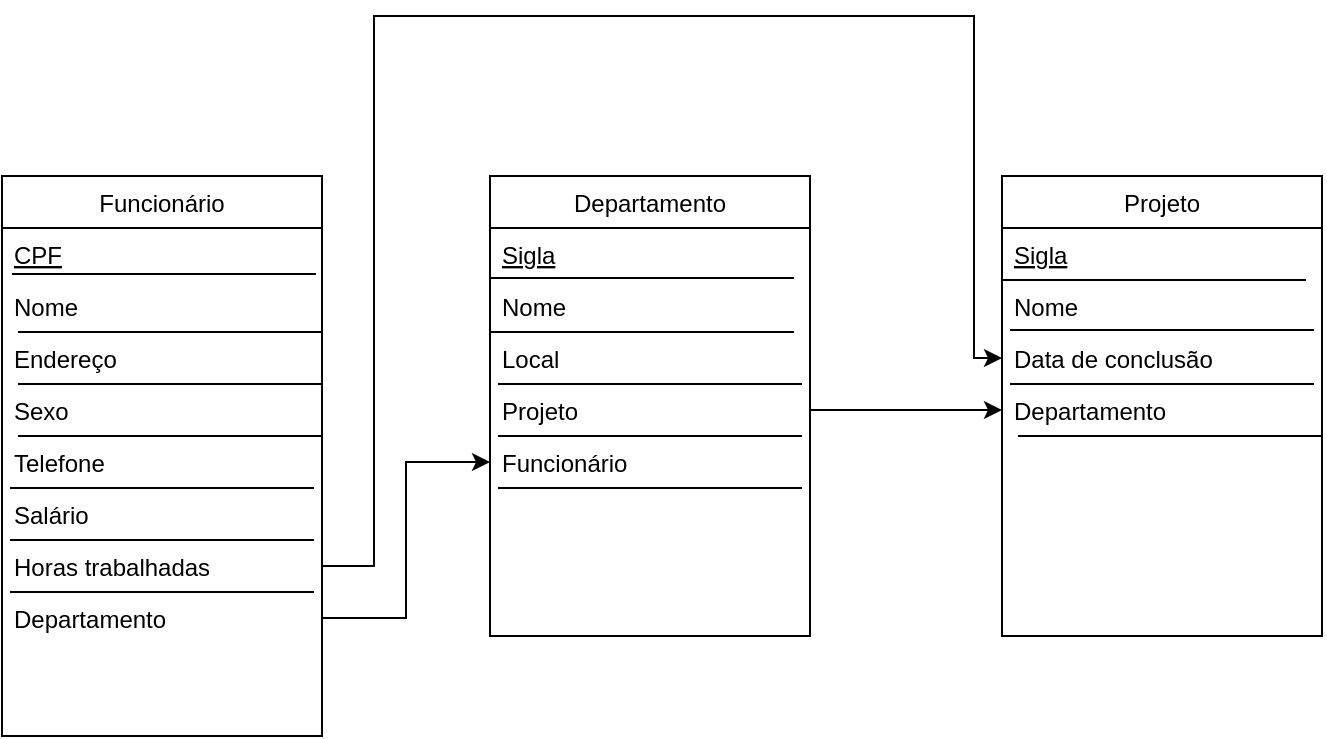 <mxfile version="20.2.7" type="github">
  <diagram id="C5RBs43oDa-KdzZeNtuy" name="Page-1">
    <mxGraphModel dx="868" dy="482" grid="1" gridSize="10" guides="1" tooltips="1" connect="1" arrows="1" fold="1" page="1" pageScale="1" pageWidth="827" pageHeight="1169" math="0" shadow="0">
      <root>
        <mxCell id="WIyWlLk6GJQsqaUBKTNV-0" />
        <mxCell id="WIyWlLk6GJQsqaUBKTNV-1" parent="WIyWlLk6GJQsqaUBKTNV-0" />
        <mxCell id="zkfFHV4jXpPFQw0GAbJ--0" value="Funcionário" style="swimlane;fontStyle=0;align=center;verticalAlign=top;childLayout=stackLayout;horizontal=1;startSize=26;horizontalStack=0;resizeParent=1;resizeLast=0;collapsible=1;marginBottom=0;rounded=0;shadow=0;strokeWidth=1;" parent="WIyWlLk6GJQsqaUBKTNV-1" vertex="1">
          <mxGeometry x="84" y="400" width="160" height="280" as="geometry">
            <mxRectangle x="220" y="120" width="160" height="26" as="alternateBounds" />
          </mxGeometry>
        </mxCell>
        <mxCell id="zkfFHV4jXpPFQw0GAbJ--1" value="CPF" style="text;align=left;verticalAlign=top;spacingLeft=4;spacingRight=4;overflow=hidden;rotatable=0;points=[[0,0.5],[1,0.5]];portConstraint=eastwest;fontStyle=4" parent="zkfFHV4jXpPFQw0GAbJ--0" vertex="1">
          <mxGeometry y="26" width="160" height="26" as="geometry" />
        </mxCell>
        <mxCell id="zkfFHV4jXpPFQw0GAbJ--2" value="Nome" style="text;align=left;verticalAlign=top;spacingLeft=4;spacingRight=4;overflow=hidden;rotatable=0;points=[[0,0.5],[1,0.5]];portConstraint=eastwest;rounded=0;shadow=0;html=0;" parent="zkfFHV4jXpPFQw0GAbJ--0" vertex="1">
          <mxGeometry y="52" width="160" height="26" as="geometry" />
        </mxCell>
        <mxCell id="kACl6MTAWJLx-ftgwizv-12" value="" style="endArrow=none;html=1;rounded=0;exitX=0.031;exitY=-0.115;exitDx=0;exitDy=0;exitPerimeter=0;entryX=0.981;entryY=-0.115;entryDx=0;entryDy=0;entryPerimeter=0;" edge="1" parent="zkfFHV4jXpPFQw0GAbJ--0">
          <mxGeometry width="50" height="50" relative="1" as="geometry">
            <mxPoint x="8.0" y="78" as="sourcePoint" />
            <mxPoint x="160.0" y="78" as="targetPoint" />
          </mxGeometry>
        </mxCell>
        <mxCell id="zkfFHV4jXpPFQw0GAbJ--3" value="Endereço" style="text;align=left;verticalAlign=top;spacingLeft=4;spacingRight=4;overflow=hidden;rotatable=0;points=[[0,0.5],[1,0.5]];portConstraint=eastwest;rounded=0;shadow=0;html=0;" parent="zkfFHV4jXpPFQw0GAbJ--0" vertex="1">
          <mxGeometry y="78" width="160" height="26" as="geometry" />
        </mxCell>
        <mxCell id="kACl6MTAWJLx-ftgwizv-13" value="" style="endArrow=none;html=1;rounded=0;exitX=0.031;exitY=-0.115;exitDx=0;exitDy=0;exitPerimeter=0;entryX=0.981;entryY=-0.115;entryDx=0;entryDy=0;entryPerimeter=0;" edge="1" parent="zkfFHV4jXpPFQw0GAbJ--0">
          <mxGeometry width="50" height="50" relative="1" as="geometry">
            <mxPoint x="8.0" y="104" as="sourcePoint" />
            <mxPoint x="160.0" y="104" as="targetPoint" />
          </mxGeometry>
        </mxCell>
        <mxCell id="kACl6MTAWJLx-ftgwizv-0" value="Sexo" style="text;align=left;verticalAlign=top;spacingLeft=4;spacingRight=4;overflow=hidden;rotatable=0;points=[[0,0.5],[1,0.5]];portConstraint=eastwest;rounded=0;shadow=0;html=0;" vertex="1" parent="zkfFHV4jXpPFQw0GAbJ--0">
          <mxGeometry y="104" width="160" height="26" as="geometry" />
        </mxCell>
        <mxCell id="kACl6MTAWJLx-ftgwizv-14" value="" style="endArrow=none;html=1;rounded=0;exitX=0.031;exitY=-0.115;exitDx=0;exitDy=0;exitPerimeter=0;entryX=0.981;entryY=-0.115;entryDx=0;entryDy=0;entryPerimeter=0;" edge="1" parent="zkfFHV4jXpPFQw0GAbJ--0">
          <mxGeometry width="50" height="50" relative="1" as="geometry">
            <mxPoint x="8.0" y="130" as="sourcePoint" />
            <mxPoint x="160.0" y="130" as="targetPoint" />
          </mxGeometry>
        </mxCell>
        <mxCell id="kACl6MTAWJLx-ftgwizv-2" value="Telefone" style="text;align=left;verticalAlign=top;spacingLeft=4;spacingRight=4;overflow=hidden;rotatable=0;points=[[0,0.5],[1,0.5]];portConstraint=eastwest;rounded=0;shadow=0;html=0;" vertex="1" parent="zkfFHV4jXpPFQw0GAbJ--0">
          <mxGeometry y="130" width="160" height="26" as="geometry" />
        </mxCell>
        <mxCell id="kACl6MTAWJLx-ftgwizv-16" value="" style="endArrow=none;html=1;rounded=0;exitX=0.031;exitY=-0.115;exitDx=0;exitDy=0;exitPerimeter=0;entryX=0.981;entryY=-0.115;entryDx=0;entryDy=0;entryPerimeter=0;" edge="1" parent="zkfFHV4jXpPFQw0GAbJ--0">
          <mxGeometry width="50" height="50" relative="1" as="geometry">
            <mxPoint x="4.0" y="156" as="sourcePoint" />
            <mxPoint x="156.0" y="156" as="targetPoint" />
          </mxGeometry>
        </mxCell>
        <mxCell id="kACl6MTAWJLx-ftgwizv-3" value="Salário" style="text;align=left;verticalAlign=top;spacingLeft=4;spacingRight=4;overflow=hidden;rotatable=0;points=[[0,0.5],[1,0.5]];portConstraint=eastwest;rounded=0;shadow=0;html=0;" vertex="1" parent="zkfFHV4jXpPFQw0GAbJ--0">
          <mxGeometry y="156" width="160" height="26" as="geometry" />
        </mxCell>
        <mxCell id="kACl6MTAWJLx-ftgwizv-10" value="" style="endArrow=none;html=1;rounded=0;exitX=0.031;exitY=-0.115;exitDx=0;exitDy=0;exitPerimeter=0;entryX=0.981;entryY=-0.115;entryDx=0;entryDy=0;entryPerimeter=0;" edge="1" parent="zkfFHV4jXpPFQw0GAbJ--0" source="zkfFHV4jXpPFQw0GAbJ--2" target="zkfFHV4jXpPFQw0GAbJ--2">
          <mxGeometry width="50" height="50" relative="1" as="geometry">
            <mxPoint x="306" y="150" as="sourcePoint" />
            <mxPoint x="356" y="100" as="targetPoint" />
          </mxGeometry>
        </mxCell>
        <mxCell id="kACl6MTAWJLx-ftgwizv-17" value="" style="endArrow=none;html=1;rounded=0;exitX=0.031;exitY=-0.115;exitDx=0;exitDy=0;exitPerimeter=0;entryX=0.981;entryY=-0.115;entryDx=0;entryDy=0;entryPerimeter=0;" edge="1" parent="zkfFHV4jXpPFQw0GAbJ--0">
          <mxGeometry width="50" height="50" relative="1" as="geometry">
            <mxPoint x="4.0" y="182" as="sourcePoint" />
            <mxPoint x="156.0" y="182" as="targetPoint" />
          </mxGeometry>
        </mxCell>
        <mxCell id="kACl6MTAWJLx-ftgwizv-24" value="Horas trabalhadas" style="text;align=left;verticalAlign=top;spacingLeft=4;spacingRight=4;overflow=hidden;rotatable=0;points=[[0,0.5],[1,0.5]];portConstraint=eastwest;fontStyle=0" vertex="1" parent="zkfFHV4jXpPFQw0GAbJ--0">
          <mxGeometry y="182" width="160" height="26" as="geometry" />
        </mxCell>
        <mxCell id="kACl6MTAWJLx-ftgwizv-25" value="" style="endArrow=none;html=1;rounded=0;exitX=0.031;exitY=-0.115;exitDx=0;exitDy=0;exitPerimeter=0;entryX=0.981;entryY=-0.115;entryDx=0;entryDy=0;entryPerimeter=0;" edge="1" parent="zkfFHV4jXpPFQw0GAbJ--0">
          <mxGeometry width="50" height="50" relative="1" as="geometry">
            <mxPoint x="4" y="208" as="sourcePoint" />
            <mxPoint x="156" y="208" as="targetPoint" />
          </mxGeometry>
        </mxCell>
        <mxCell id="kACl6MTAWJLx-ftgwizv-31" value="Departamento" style="text;align=left;verticalAlign=top;spacingLeft=4;spacingRight=4;overflow=hidden;rotatable=0;points=[[0,0.5],[1,0.5]];portConstraint=eastwest;fontStyle=0" vertex="1" parent="zkfFHV4jXpPFQw0GAbJ--0">
          <mxGeometry y="208" width="160" height="26" as="geometry" />
        </mxCell>
        <mxCell id="zkfFHV4jXpPFQw0GAbJ--17" value="Departamento" style="swimlane;fontStyle=0;align=center;verticalAlign=top;childLayout=stackLayout;horizontal=1;startSize=26;horizontalStack=0;resizeParent=1;resizeLast=0;collapsible=1;marginBottom=0;rounded=0;shadow=0;strokeWidth=1;" parent="WIyWlLk6GJQsqaUBKTNV-1" vertex="1">
          <mxGeometry x="328" y="400" width="160" height="230" as="geometry">
            <mxRectangle x="550" y="140" width="160" height="26" as="alternateBounds" />
          </mxGeometry>
        </mxCell>
        <mxCell id="zkfFHV4jXpPFQw0GAbJ--18" value="Sigla" style="text;align=left;verticalAlign=top;spacingLeft=4;spacingRight=4;overflow=hidden;rotatable=0;points=[[0,0.5],[1,0.5]];portConstraint=eastwest;fontStyle=4" parent="zkfFHV4jXpPFQw0GAbJ--17" vertex="1">
          <mxGeometry y="26" width="160" height="26" as="geometry" />
        </mxCell>
        <mxCell id="kACl6MTAWJLx-ftgwizv-18" value="" style="endArrow=none;html=1;rounded=0;exitX=0.031;exitY=-0.115;exitDx=0;exitDy=0;exitPerimeter=0;entryX=0.981;entryY=-0.115;entryDx=0;entryDy=0;entryPerimeter=0;" edge="1" parent="zkfFHV4jXpPFQw0GAbJ--17">
          <mxGeometry width="50" height="50" relative="1" as="geometry">
            <mxPoint y="51" as="sourcePoint" />
            <mxPoint x="152" y="51" as="targetPoint" />
          </mxGeometry>
        </mxCell>
        <mxCell id="zkfFHV4jXpPFQw0GAbJ--19" value="Nome" style="text;align=left;verticalAlign=top;spacingLeft=4;spacingRight=4;overflow=hidden;rotatable=0;points=[[0,0.5],[1,0.5]];portConstraint=eastwest;rounded=0;shadow=0;html=0;" parent="zkfFHV4jXpPFQw0GAbJ--17" vertex="1">
          <mxGeometry y="52" width="160" height="26" as="geometry" />
        </mxCell>
        <mxCell id="kACl6MTAWJLx-ftgwizv-19" value="" style="endArrow=none;html=1;rounded=0;exitX=0.031;exitY=-0.115;exitDx=0;exitDy=0;exitPerimeter=0;entryX=0.981;entryY=-0.115;entryDx=0;entryDy=0;entryPerimeter=0;" edge="1" parent="zkfFHV4jXpPFQw0GAbJ--17">
          <mxGeometry width="50" height="50" relative="1" as="geometry">
            <mxPoint y="78" as="sourcePoint" />
            <mxPoint x="152" y="78" as="targetPoint" />
          </mxGeometry>
        </mxCell>
        <mxCell id="zkfFHV4jXpPFQw0GAbJ--20" value="Local" style="text;align=left;verticalAlign=top;spacingLeft=4;spacingRight=4;overflow=hidden;rotatable=0;points=[[0,0.5],[1,0.5]];portConstraint=eastwest;rounded=0;shadow=0;html=0;" parent="zkfFHV4jXpPFQw0GAbJ--17" vertex="1">
          <mxGeometry y="78" width="160" height="26" as="geometry" />
        </mxCell>
        <mxCell id="kACl6MTAWJLx-ftgwizv-20" value="" style="endArrow=none;html=1;rounded=0;exitX=0.031;exitY=-0.115;exitDx=0;exitDy=0;exitPerimeter=0;entryX=0.981;entryY=-0.115;entryDx=0;entryDy=0;entryPerimeter=0;" edge="1" parent="zkfFHV4jXpPFQw0GAbJ--17">
          <mxGeometry width="50" height="50" relative="1" as="geometry">
            <mxPoint x="4" y="104" as="sourcePoint" />
            <mxPoint x="156" y="104" as="targetPoint" />
          </mxGeometry>
        </mxCell>
        <mxCell id="kACl6MTAWJLx-ftgwizv-27" value="Projeto" style="text;align=left;verticalAlign=top;spacingLeft=4;spacingRight=4;overflow=hidden;rotatable=0;points=[[0,0.5],[1,0.5]];portConstraint=eastwest;rounded=0;shadow=0;html=0;" vertex="1" parent="zkfFHV4jXpPFQw0GAbJ--17">
          <mxGeometry y="104" width="160" height="26" as="geometry" />
        </mxCell>
        <mxCell id="kACl6MTAWJLx-ftgwizv-26" value="" style="endArrow=none;html=1;rounded=0;exitX=0.031;exitY=-0.115;exitDx=0;exitDy=0;exitPerimeter=0;entryX=0.981;entryY=-0.115;entryDx=0;entryDy=0;entryPerimeter=0;" edge="1" parent="zkfFHV4jXpPFQw0GAbJ--17">
          <mxGeometry width="50" height="50" relative="1" as="geometry">
            <mxPoint x="4" y="130" as="sourcePoint" />
            <mxPoint x="156" y="130" as="targetPoint" />
          </mxGeometry>
        </mxCell>
        <mxCell id="kACl6MTAWJLx-ftgwizv-32" value="Funcionário" style="text;align=left;verticalAlign=top;spacingLeft=4;spacingRight=4;overflow=hidden;rotatable=0;points=[[0,0.5],[1,0.5]];portConstraint=eastwest;rounded=0;shadow=0;html=0;" vertex="1" parent="zkfFHV4jXpPFQw0GAbJ--17">
          <mxGeometry y="130" width="160" height="26" as="geometry" />
        </mxCell>
        <mxCell id="kACl6MTAWJLx-ftgwizv-29" value="" style="endArrow=none;html=1;rounded=0;exitX=0.031;exitY=-0.115;exitDx=0;exitDy=0;exitPerimeter=0;entryX=0.981;entryY=-0.115;entryDx=0;entryDy=0;entryPerimeter=0;" edge="1" parent="zkfFHV4jXpPFQw0GAbJ--17">
          <mxGeometry width="50" height="50" relative="1" as="geometry">
            <mxPoint x="4" y="156" as="sourcePoint" />
            <mxPoint x="156" y="156" as="targetPoint" />
          </mxGeometry>
        </mxCell>
        <mxCell id="kACl6MTAWJLx-ftgwizv-5" value="Projeto" style="swimlane;fontStyle=0;align=center;verticalAlign=top;childLayout=stackLayout;horizontal=1;startSize=26;horizontalStack=0;resizeParent=1;resizeLast=0;collapsible=1;marginBottom=0;rounded=0;shadow=0;strokeWidth=1;" vertex="1" parent="WIyWlLk6GJQsqaUBKTNV-1">
          <mxGeometry x="584" y="400" width="160" height="230" as="geometry">
            <mxRectangle x="550" y="140" width="160" height="26" as="alternateBounds" />
          </mxGeometry>
        </mxCell>
        <mxCell id="kACl6MTAWJLx-ftgwizv-6" value="Sigla" style="text;align=left;verticalAlign=top;spacingLeft=4;spacingRight=4;overflow=hidden;rotatable=0;points=[[0,0.5],[1,0.5]];portConstraint=eastwest;fontStyle=4" vertex="1" parent="kACl6MTAWJLx-ftgwizv-5">
          <mxGeometry y="26" width="160" height="26" as="geometry" />
        </mxCell>
        <mxCell id="kACl6MTAWJLx-ftgwizv-21" value="" style="endArrow=none;html=1;rounded=0;exitX=0.031;exitY=-0.115;exitDx=0;exitDy=0;exitPerimeter=0;entryX=0.981;entryY=-0.115;entryDx=0;entryDy=0;entryPerimeter=0;" edge="1" parent="kACl6MTAWJLx-ftgwizv-5">
          <mxGeometry width="50" height="50" relative="1" as="geometry">
            <mxPoint y="52" as="sourcePoint" />
            <mxPoint x="152" y="52" as="targetPoint" />
          </mxGeometry>
        </mxCell>
        <mxCell id="kACl6MTAWJLx-ftgwizv-7" value="Nome" style="text;align=left;verticalAlign=top;spacingLeft=4;spacingRight=4;overflow=hidden;rotatable=0;points=[[0,0.5],[1,0.5]];portConstraint=eastwest;rounded=0;shadow=0;html=0;" vertex="1" parent="kACl6MTAWJLx-ftgwizv-5">
          <mxGeometry y="52" width="160" height="26" as="geometry" />
        </mxCell>
        <mxCell id="kACl6MTAWJLx-ftgwizv-22" value="" style="endArrow=none;html=1;rounded=0;exitX=0.031;exitY=-0.115;exitDx=0;exitDy=0;exitPerimeter=0;entryX=0.981;entryY=-0.115;entryDx=0;entryDy=0;entryPerimeter=0;" edge="1" parent="kACl6MTAWJLx-ftgwizv-5">
          <mxGeometry width="50" height="50" relative="1" as="geometry">
            <mxPoint x="4" y="77" as="sourcePoint" />
            <mxPoint x="156" y="77" as="targetPoint" />
          </mxGeometry>
        </mxCell>
        <mxCell id="kACl6MTAWJLx-ftgwizv-8" value="Data de conclusão" style="text;align=left;verticalAlign=top;spacingLeft=4;spacingRight=4;overflow=hidden;rotatable=0;points=[[0,0.5],[1,0.5]];portConstraint=eastwest;rounded=0;shadow=0;html=0;" vertex="1" parent="kACl6MTAWJLx-ftgwizv-5">
          <mxGeometry y="78" width="160" height="26" as="geometry" />
        </mxCell>
        <mxCell id="kACl6MTAWJLx-ftgwizv-23" value="" style="endArrow=none;html=1;rounded=0;exitX=0.031;exitY=-0.115;exitDx=0;exitDy=0;exitPerimeter=0;entryX=0.981;entryY=-0.115;entryDx=0;entryDy=0;entryPerimeter=0;" edge="1" parent="kACl6MTAWJLx-ftgwizv-5">
          <mxGeometry width="50" height="50" relative="1" as="geometry">
            <mxPoint x="4" y="104" as="sourcePoint" />
            <mxPoint x="156" y="104" as="targetPoint" />
          </mxGeometry>
        </mxCell>
        <mxCell id="kACl6MTAWJLx-ftgwizv-35" value="Departamento" style="text;align=left;verticalAlign=top;spacingLeft=4;spacingRight=4;overflow=hidden;rotatable=0;points=[[0,0.5],[1,0.5]];portConstraint=eastwest;rounded=0;shadow=0;html=0;" vertex="1" parent="kACl6MTAWJLx-ftgwizv-5">
          <mxGeometry y="104" width="160" height="26" as="geometry" />
        </mxCell>
        <mxCell id="kACl6MTAWJLx-ftgwizv-36" value="" style="endArrow=none;html=1;rounded=0;exitX=0.031;exitY=-0.115;exitDx=0;exitDy=0;exitPerimeter=0;entryX=0.981;entryY=-0.115;entryDx=0;entryDy=0;entryPerimeter=0;" edge="1" parent="kACl6MTAWJLx-ftgwizv-5">
          <mxGeometry width="50" height="50" relative="1" as="geometry">
            <mxPoint x="8" y="130" as="sourcePoint" />
            <mxPoint x="160" y="130" as="targetPoint" />
          </mxGeometry>
        </mxCell>
        <mxCell id="kACl6MTAWJLx-ftgwizv-34" style="edgeStyle=orthogonalEdgeStyle;rounded=0;orthogonalLoop=1;jettySize=auto;html=1;" edge="1" parent="WIyWlLk6GJQsqaUBKTNV-1" source="kACl6MTAWJLx-ftgwizv-31" target="kACl6MTAWJLx-ftgwizv-32">
          <mxGeometry relative="1" as="geometry" />
        </mxCell>
        <mxCell id="kACl6MTAWJLx-ftgwizv-37" style="edgeStyle=orthogonalEdgeStyle;rounded=0;orthogonalLoop=1;jettySize=auto;html=1;exitX=1;exitY=0.5;exitDx=0;exitDy=0;entryX=0;entryY=0.5;entryDx=0;entryDy=0;" edge="1" parent="WIyWlLk6GJQsqaUBKTNV-1" source="kACl6MTAWJLx-ftgwizv-27" target="kACl6MTAWJLx-ftgwizv-35">
          <mxGeometry relative="1" as="geometry" />
        </mxCell>
        <mxCell id="kACl6MTAWJLx-ftgwizv-39" style="edgeStyle=orthogonalEdgeStyle;rounded=0;orthogonalLoop=1;jettySize=auto;html=1;exitX=1;exitY=0.5;exitDx=0;exitDy=0;entryX=0;entryY=0.5;entryDx=0;entryDy=0;" edge="1" parent="WIyWlLk6GJQsqaUBKTNV-1" source="kACl6MTAWJLx-ftgwizv-24" target="kACl6MTAWJLx-ftgwizv-8">
          <mxGeometry relative="1" as="geometry">
            <mxPoint x="570" y="490" as="targetPoint" />
            <Array as="points">
              <mxPoint x="270" y="595" />
              <mxPoint x="270" y="320" />
              <mxPoint x="570" y="320" />
              <mxPoint x="570" y="491" />
            </Array>
          </mxGeometry>
        </mxCell>
      </root>
    </mxGraphModel>
  </diagram>
</mxfile>
